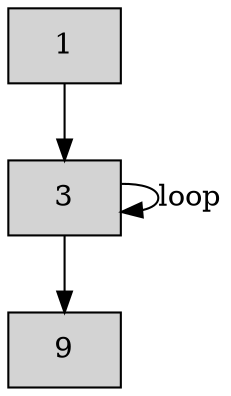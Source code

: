 digraph CFG {
    node[shape=box, style=filled];

    label_1[label="1"];
    label_3[label="3"];
    label_9[label="9"];

    label_1 -> label_3;
    label_3 -> label_3[label="loop"];
    label_3 -> label_9;
}